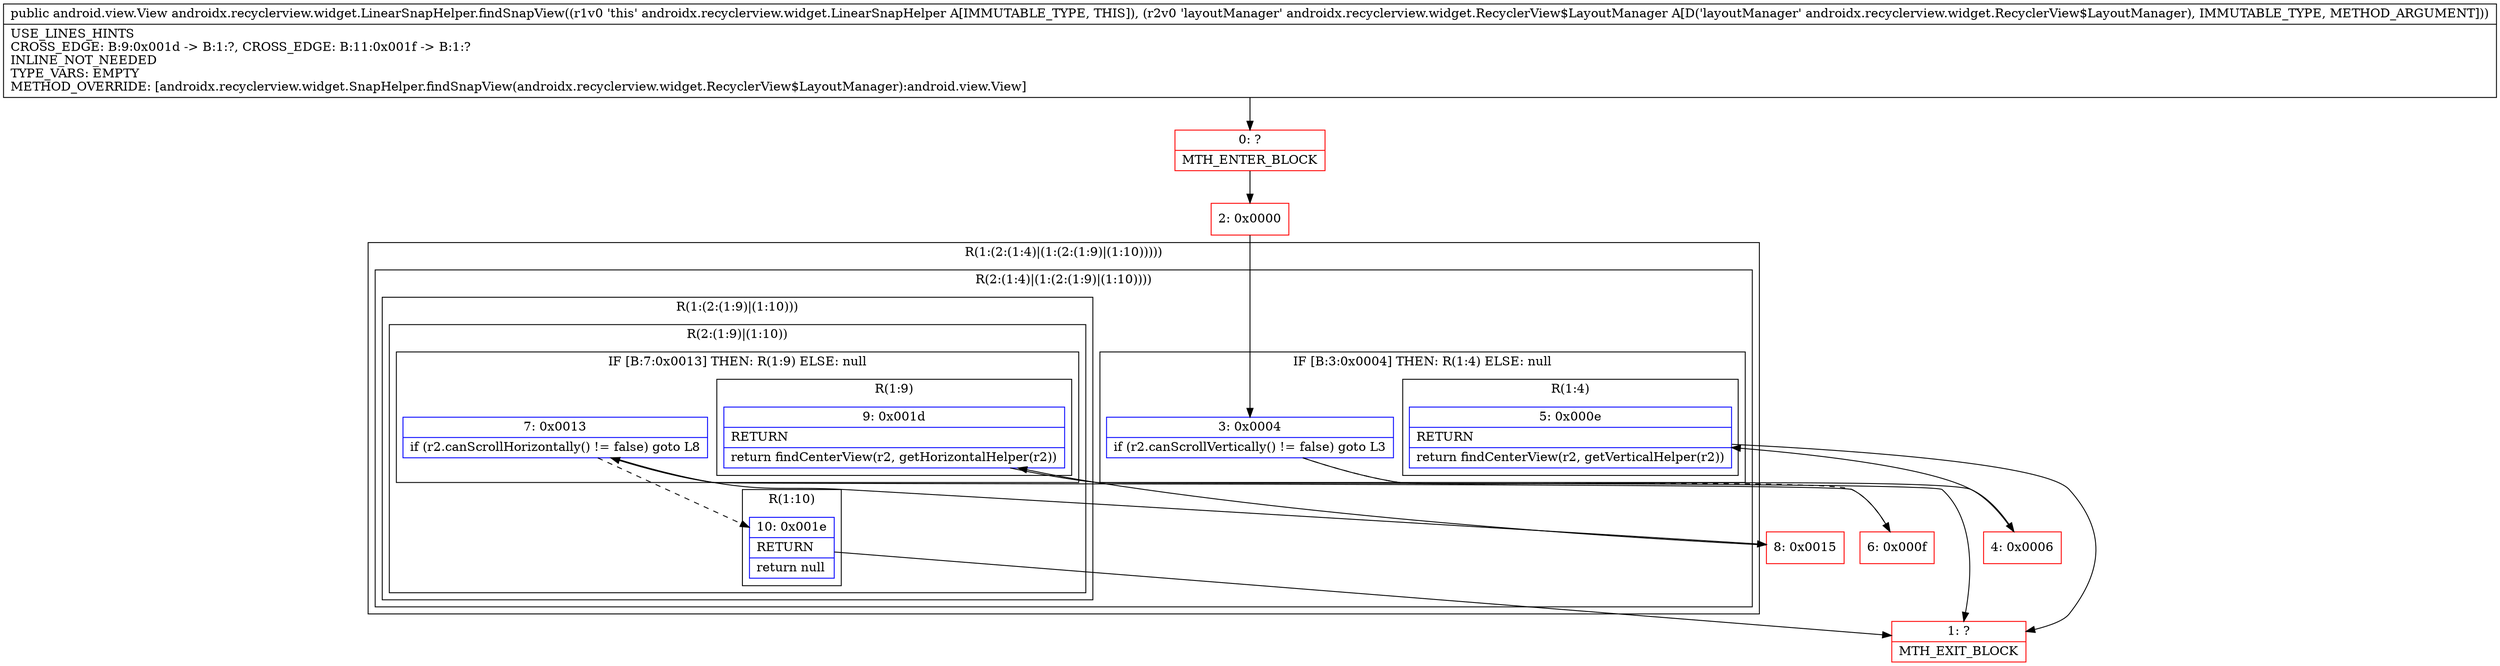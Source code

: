 digraph "CFG forandroidx.recyclerview.widget.LinearSnapHelper.findSnapView(Landroidx\/recyclerview\/widget\/RecyclerView$LayoutManager;)Landroid\/view\/View;" {
subgraph cluster_Region_1729588166 {
label = "R(1:(2:(1:4)|(1:(2:(1:9)|(1:10)))))";
node [shape=record,color=blue];
subgraph cluster_Region_579507725 {
label = "R(2:(1:4)|(1:(2:(1:9)|(1:10))))";
node [shape=record,color=blue];
subgraph cluster_IfRegion_2110937450 {
label = "IF [B:3:0x0004] THEN: R(1:4) ELSE: null";
node [shape=record,color=blue];
Node_3 [shape=record,label="{3\:\ 0x0004|if (r2.canScrollVertically() != false) goto L3\l}"];
subgraph cluster_Region_251800501 {
label = "R(1:4)";
node [shape=record,color=blue];
Node_5 [shape=record,label="{5\:\ 0x000e|RETURN\l|return findCenterView(r2, getVerticalHelper(r2))\l}"];
}
}
subgraph cluster_Region_1402415304 {
label = "R(1:(2:(1:9)|(1:10)))";
node [shape=record,color=blue];
subgraph cluster_Region_626779721 {
label = "R(2:(1:9)|(1:10))";
node [shape=record,color=blue];
subgraph cluster_IfRegion_1252909697 {
label = "IF [B:7:0x0013] THEN: R(1:9) ELSE: null";
node [shape=record,color=blue];
Node_7 [shape=record,label="{7\:\ 0x0013|if (r2.canScrollHorizontally() != false) goto L8\l}"];
subgraph cluster_Region_1416378338 {
label = "R(1:9)";
node [shape=record,color=blue];
Node_9 [shape=record,label="{9\:\ 0x001d|RETURN\l|return findCenterView(r2, getHorizontalHelper(r2))\l}"];
}
}
subgraph cluster_Region_1045927119 {
label = "R(1:10)";
node [shape=record,color=blue];
Node_10 [shape=record,label="{10\:\ 0x001e|RETURN\l|return null\l}"];
}
}
}
}
}
Node_0 [shape=record,color=red,label="{0\:\ ?|MTH_ENTER_BLOCK\l}"];
Node_2 [shape=record,color=red,label="{2\:\ 0x0000}"];
Node_4 [shape=record,color=red,label="{4\:\ 0x0006}"];
Node_1 [shape=record,color=red,label="{1\:\ ?|MTH_EXIT_BLOCK\l}"];
Node_6 [shape=record,color=red,label="{6\:\ 0x000f}"];
Node_8 [shape=record,color=red,label="{8\:\ 0x0015}"];
MethodNode[shape=record,label="{public android.view.View androidx.recyclerview.widget.LinearSnapHelper.findSnapView((r1v0 'this' androidx.recyclerview.widget.LinearSnapHelper A[IMMUTABLE_TYPE, THIS]), (r2v0 'layoutManager' androidx.recyclerview.widget.RecyclerView$LayoutManager A[D('layoutManager' androidx.recyclerview.widget.RecyclerView$LayoutManager), IMMUTABLE_TYPE, METHOD_ARGUMENT]))  | USE_LINES_HINTS\lCROSS_EDGE: B:9:0x001d \-\> B:1:?, CROSS_EDGE: B:11:0x001f \-\> B:1:?\lINLINE_NOT_NEEDED\lTYPE_VARS: EMPTY\lMETHOD_OVERRIDE: [androidx.recyclerview.widget.SnapHelper.findSnapView(androidx.recyclerview.widget.RecyclerView$LayoutManager):android.view.View]\l}"];
MethodNode -> Node_0;Node_3 -> Node_4;
Node_3 -> Node_6[style=dashed];
Node_5 -> Node_1;
Node_7 -> Node_8;
Node_7 -> Node_10[style=dashed];
Node_9 -> Node_1;
Node_10 -> Node_1;
Node_0 -> Node_2;
Node_2 -> Node_3;
Node_4 -> Node_5;
Node_6 -> Node_7;
Node_8 -> Node_9;
}

